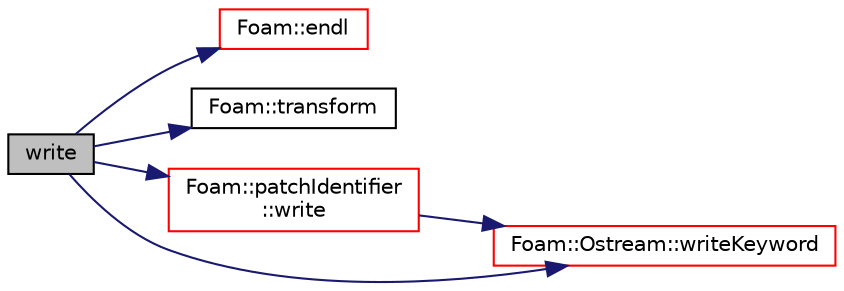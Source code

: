 digraph "write"
{
  bgcolor="transparent";
  edge [fontname="Helvetica",fontsize="10",labelfontname="Helvetica",labelfontsize="10"];
  node [fontname="Helvetica",fontsize="10",shape=record];
  rankdir="LR";
  Node1 [label="write",height=0.2,width=0.4,color="black", fillcolor="grey75", style="filled", fontcolor="black"];
  Node1 -> Node2 [color="midnightblue",fontsize="10",style="solid",fontname="Helvetica"];
  Node2 [label="Foam::endl",height=0.2,width=0.4,color="red",URL="$a10733.html#a2db8fe02a0d3909e9351bb4275b23ce4",tooltip="Add newline and flush stream. "];
  Node1 -> Node3 [color="midnightblue",fontsize="10",style="solid",fontname="Helvetica"];
  Node3 [label="Foam::transform",height=0.2,width=0.4,color="black",URL="$a10733.html#a919915170941701c1223291531ad010c"];
  Node1 -> Node4 [color="midnightblue",fontsize="10",style="solid",fontname="Helvetica"];
  Node4 [label="Foam::patchIdentifier\l::write",height=0.2,width=0.4,color="red",URL="$a01800.html#a0941061ad5a26be83b4107d05750ace6",tooltip="Write patchIdentifier as a dictionary. "];
  Node4 -> Node5 [color="midnightblue",fontsize="10",style="solid",fontname="Helvetica"];
  Node5 [label="Foam::Ostream::writeKeyword",height=0.2,width=0.4,color="red",URL="$a01737.html#a3c58b2bb9174ea3c4a5fa58095d1290e",tooltip="Write the keyword followed by an appropriate indentation. "];
  Node1 -> Node5 [color="midnightblue",fontsize="10",style="solid",fontname="Helvetica"];
}
